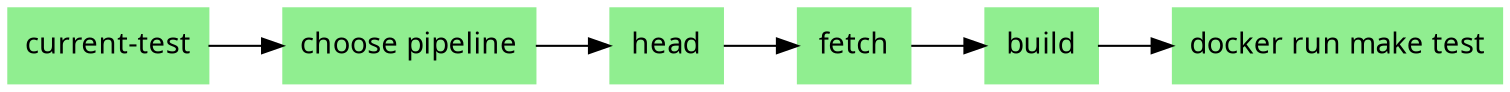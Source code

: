 digraph pipeline {
  graph [fontname="ui-system,sans-serif",bgcolor="transparent"]
  node [fontname="ui-system,sans-serif",shape="box"]
  edge [fontname="ui-system,sans-serif"]
  rankdir=LR
  n3 [label="current-test",color="#90ee90",fillcolor="#90ee90",style="filled",tooltip=" "]
  n2 [label="choose pipeline",color="#90ee90",fillcolor="#90ee90",style="filled",tooltip=" "]
  n6 [label="head",color="#90ee90",fillcolor="#90ee90",style="filled",tooltip=" "]
  n5 [label="fetch",color="#90ee90",fillcolor="#90ee90",style="filled",tooltip=" "]
  n4 [label="build",color="#90ee90",fillcolor="#90ee90",style="filled",tooltip=" "]
  n1 [label="docker run make test",color="#90ee90",fillcolor="#90ee90",style="filled",tooltip=" "]
  n4 -> n1
  n5 -> n4
  n6 -> n5
  n2 -> n6
  n3 -> n2
  }
